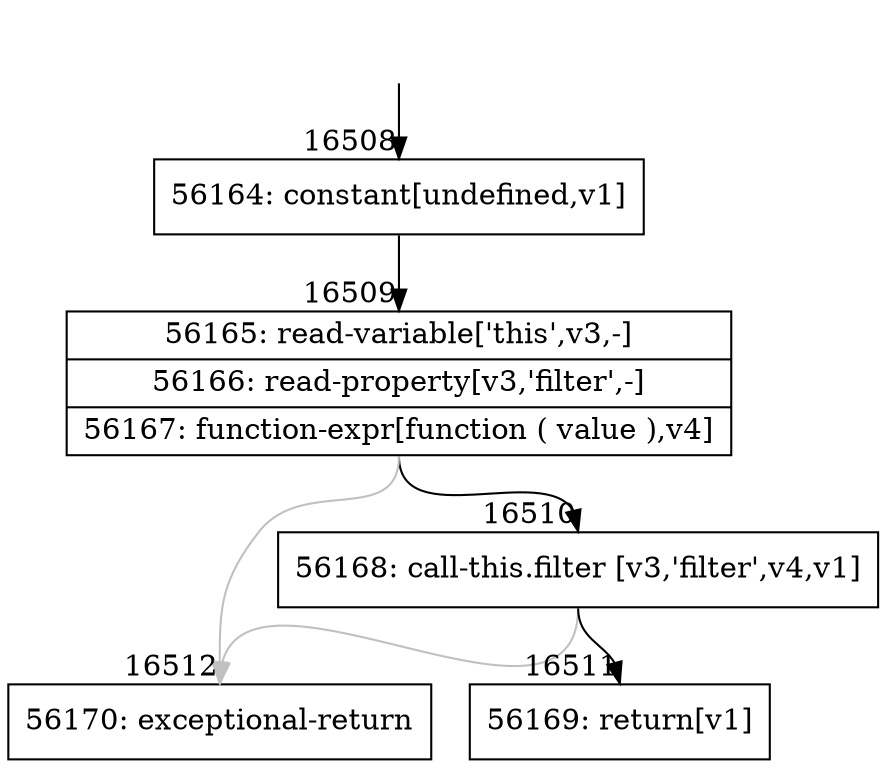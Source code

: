 digraph {
rankdir="TD"
BB_entry1413[shape=none,label=""];
BB_entry1413 -> BB16508 [tailport=s, headport=n, headlabel="    16508"]
BB16508 [shape=record label="{56164: constant[undefined,v1]}" ] 
BB16508 -> BB16509 [tailport=s, headport=n, headlabel="      16509"]
BB16509 [shape=record label="{56165: read-variable['this',v3,-]|56166: read-property[v3,'filter',-]|56167: function-expr[function ( value ),v4]}" ] 
BB16509 -> BB16510 [tailport=s, headport=n, headlabel="      16510"]
BB16509 -> BB16512 [tailport=s, headport=n, color=gray, headlabel="      16512"]
BB16510 [shape=record label="{56168: call-this.filter [v3,'filter',v4,v1]}" ] 
BB16510 -> BB16511 [tailport=s, headport=n, headlabel="      16511"]
BB16510 -> BB16512 [tailport=s, headport=n, color=gray]
BB16511 [shape=record label="{56169: return[v1]}" ] 
BB16512 [shape=record label="{56170: exceptional-return}" ] 
//#$~ 30948
}
